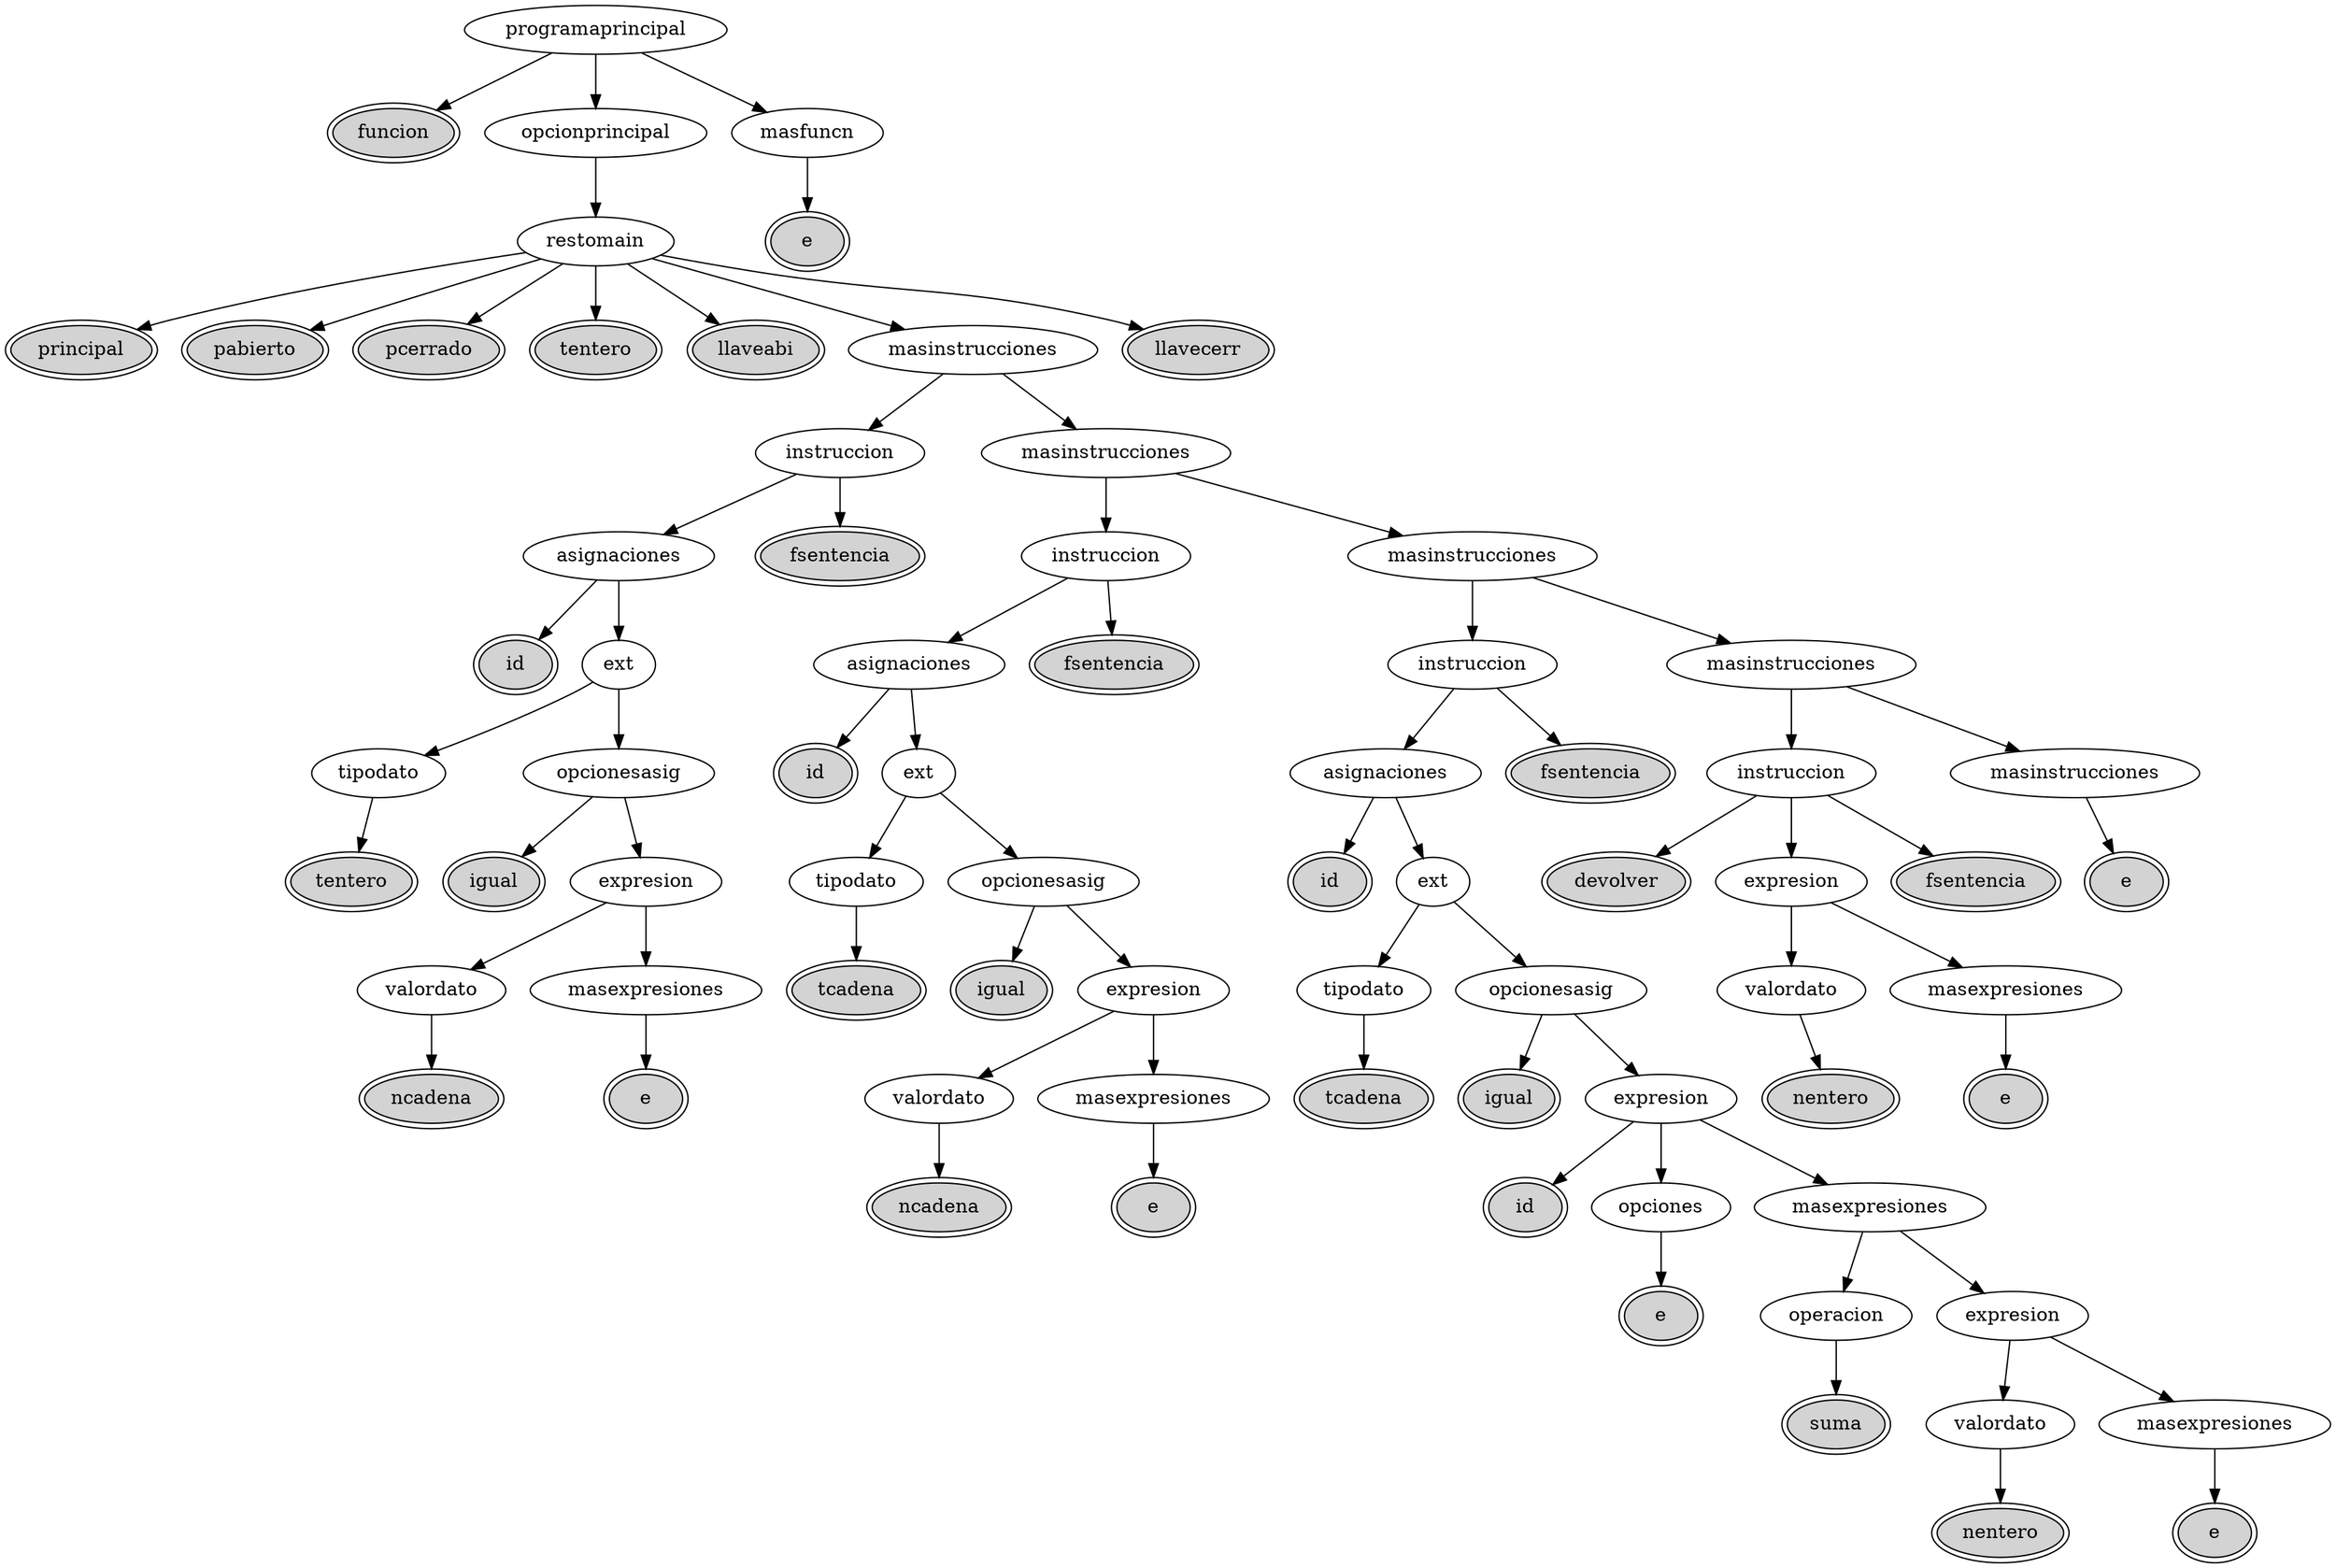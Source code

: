digraph {
	1 [label=programaprincipal fillcolor=white style=filled]
	1 -> 2
	2 [label=funcion fillcolor=lightgrey peripheries=2 style=filled]
	1 -> 3
	3 [label=opcionprincipal fillcolor=white style=filled]
	3 -> 5
	5 [label=restomain fillcolor=white style=filled]
	5 -> 6
	6 [label=principal fillcolor=lightgrey peripheries=2 style=filled]
	5 -> 7
	7 [label=pabierto fillcolor=lightgrey peripheries=2 style=filled]
	5 -> 8
	8 [label=pcerrado fillcolor=lightgrey peripheries=2 style=filled]
	5 -> 9
	9 [label=tentero fillcolor=lightgrey peripheries=2 style=filled]
	5 -> 10
	10 [label=llaveabi fillcolor=lightgrey peripheries=2 style=filled]
	5 -> 11
	11 [label=masinstrucciones fillcolor=white style=filled]
	11 -> 13
	13 [label=instruccion fillcolor=white style=filled]
	13 -> 15
	15 [label=asignaciones fillcolor=white style=filled]
	15 -> 17
	17 [label=id fillcolor=lightgrey peripheries=2 style=filled]
	15 -> 18
	18 [label=ext fillcolor=white style=filled]
	18 -> 19
	19 [label=tipodato fillcolor=white style=filled]
	19 -> 21
	21 [label=tentero fillcolor=lightgrey peripheries=2 style=filled]
	18 -> 20
	20 [label=opcionesasig fillcolor=white style=filled]
	20 -> 22
	22 [label=igual fillcolor=lightgrey peripheries=2 style=filled]
	20 -> 23
	23 [label=expresion fillcolor=white style=filled]
	23 -> 24
	24 [label=valordato fillcolor=white style=filled]
	24 -> 26
	26 [label=ncadena fillcolor=lightgrey peripheries=2 style=filled]
	23 -> 25
	25 [label=masexpresiones fillcolor=white style=filled]
	25 -> 27
	27 [label=e fillcolor=lightgrey peripheries=2 style=filled]
	13 -> 16
	16 [label=fsentencia fillcolor=lightgrey peripheries=2 style=filled]
	11 -> 14
	14 [label=masinstrucciones fillcolor=white style=filled]
	14 -> 28
	28 [label=instruccion fillcolor=white style=filled]
	28 -> 30
	30 [label=asignaciones fillcolor=white style=filled]
	30 -> 32
	32 [label=id fillcolor=lightgrey peripheries=2 style=filled]
	30 -> 33
	33 [label=ext fillcolor=white style=filled]
	33 -> 34
	34 [label=tipodato fillcolor=white style=filled]
	34 -> 36
	36 [label=tcadena fillcolor=lightgrey peripheries=2 style=filled]
	33 -> 35
	35 [label=opcionesasig fillcolor=white style=filled]
	35 -> 37
	37 [label=igual fillcolor=lightgrey peripheries=2 style=filled]
	35 -> 38
	38 [label=expresion fillcolor=white style=filled]
	38 -> 39
	39 [label=valordato fillcolor=white style=filled]
	39 -> 41
	41 [label=ncadena fillcolor=lightgrey peripheries=2 style=filled]
	38 -> 40
	40 [label=masexpresiones fillcolor=white style=filled]
	40 -> 42
	42 [label=e fillcolor=lightgrey peripheries=2 style=filled]
	28 -> 31
	31 [label=fsentencia fillcolor=lightgrey peripheries=2 style=filled]
	14 -> 29
	29 [label=masinstrucciones fillcolor=white style=filled]
	29 -> 43
	43 [label=instruccion fillcolor=white style=filled]
	43 -> 45
	45 [label=asignaciones fillcolor=white style=filled]
	45 -> 47
	47 [label=id fillcolor=lightgrey peripheries=2 style=filled]
	45 -> 48
	48 [label=ext fillcolor=white style=filled]
	48 -> 49
	49 [label=tipodato fillcolor=white style=filled]
	49 -> 51
	51 [label=tcadena fillcolor=lightgrey peripheries=2 style=filled]
	48 -> 50
	50 [label=opcionesasig fillcolor=white style=filled]
	50 -> 52
	52 [label=igual fillcolor=lightgrey peripheries=2 style=filled]
	50 -> 53
	53 [label=expresion fillcolor=white style=filled]
	53 -> 54
	54 [label=id fillcolor=lightgrey peripheries=2 style=filled]
	53 -> 55
	55 [label=opciones fillcolor=white style=filled]
	55 -> 57
	57 [label=e fillcolor=lightgrey peripheries=2 style=filled]
	53 -> 56
	56 [label=masexpresiones fillcolor=white style=filled]
	56 -> 58
	58 [label=operacion fillcolor=white style=filled]
	58 -> 60
	60 [label=suma fillcolor=lightgrey peripheries=2 style=filled]
	56 -> 59
	59 [label=expresion fillcolor=white style=filled]
	59 -> 61
	61 [label=valordato fillcolor=white style=filled]
	61 -> 63
	63 [label=nentero fillcolor=lightgrey peripheries=2 style=filled]
	59 -> 62
	62 [label=masexpresiones fillcolor=white style=filled]
	62 -> 64
	64 [label=e fillcolor=lightgrey peripheries=2 style=filled]
	43 -> 46
	46 [label=fsentencia fillcolor=lightgrey peripheries=2 style=filled]
	29 -> 44
	44 [label=masinstrucciones fillcolor=white style=filled]
	44 -> 65
	65 [label=instruccion fillcolor=white style=filled]
	65 -> 67
	67 [label=devolver fillcolor=lightgrey peripheries=2 style=filled]
	65 -> 68
	68 [label=expresion fillcolor=white style=filled]
	68 -> 70
	70 [label=valordato fillcolor=white style=filled]
	70 -> 72
	72 [label=nentero fillcolor=lightgrey peripheries=2 style=filled]
	68 -> 71
	71 [label=masexpresiones fillcolor=white style=filled]
	71 -> 73
	73 [label=e fillcolor=lightgrey peripheries=2 style=filled]
	65 -> 69
	69 [label=fsentencia fillcolor=lightgrey peripheries=2 style=filled]
	44 -> 66
	66 [label=masinstrucciones fillcolor=white style=filled]
	66 -> 74
	74 [label=e fillcolor=lightgrey peripheries=2 style=filled]
	5 -> 12
	12 [label=llavecerr fillcolor=lightgrey peripheries=2 style=filled]
	1 -> 4
	4 [label=masfuncn fillcolor=white style=filled]
	4 -> 75
	75 [label=e fillcolor=lightgrey peripheries=2 style=filled]
}